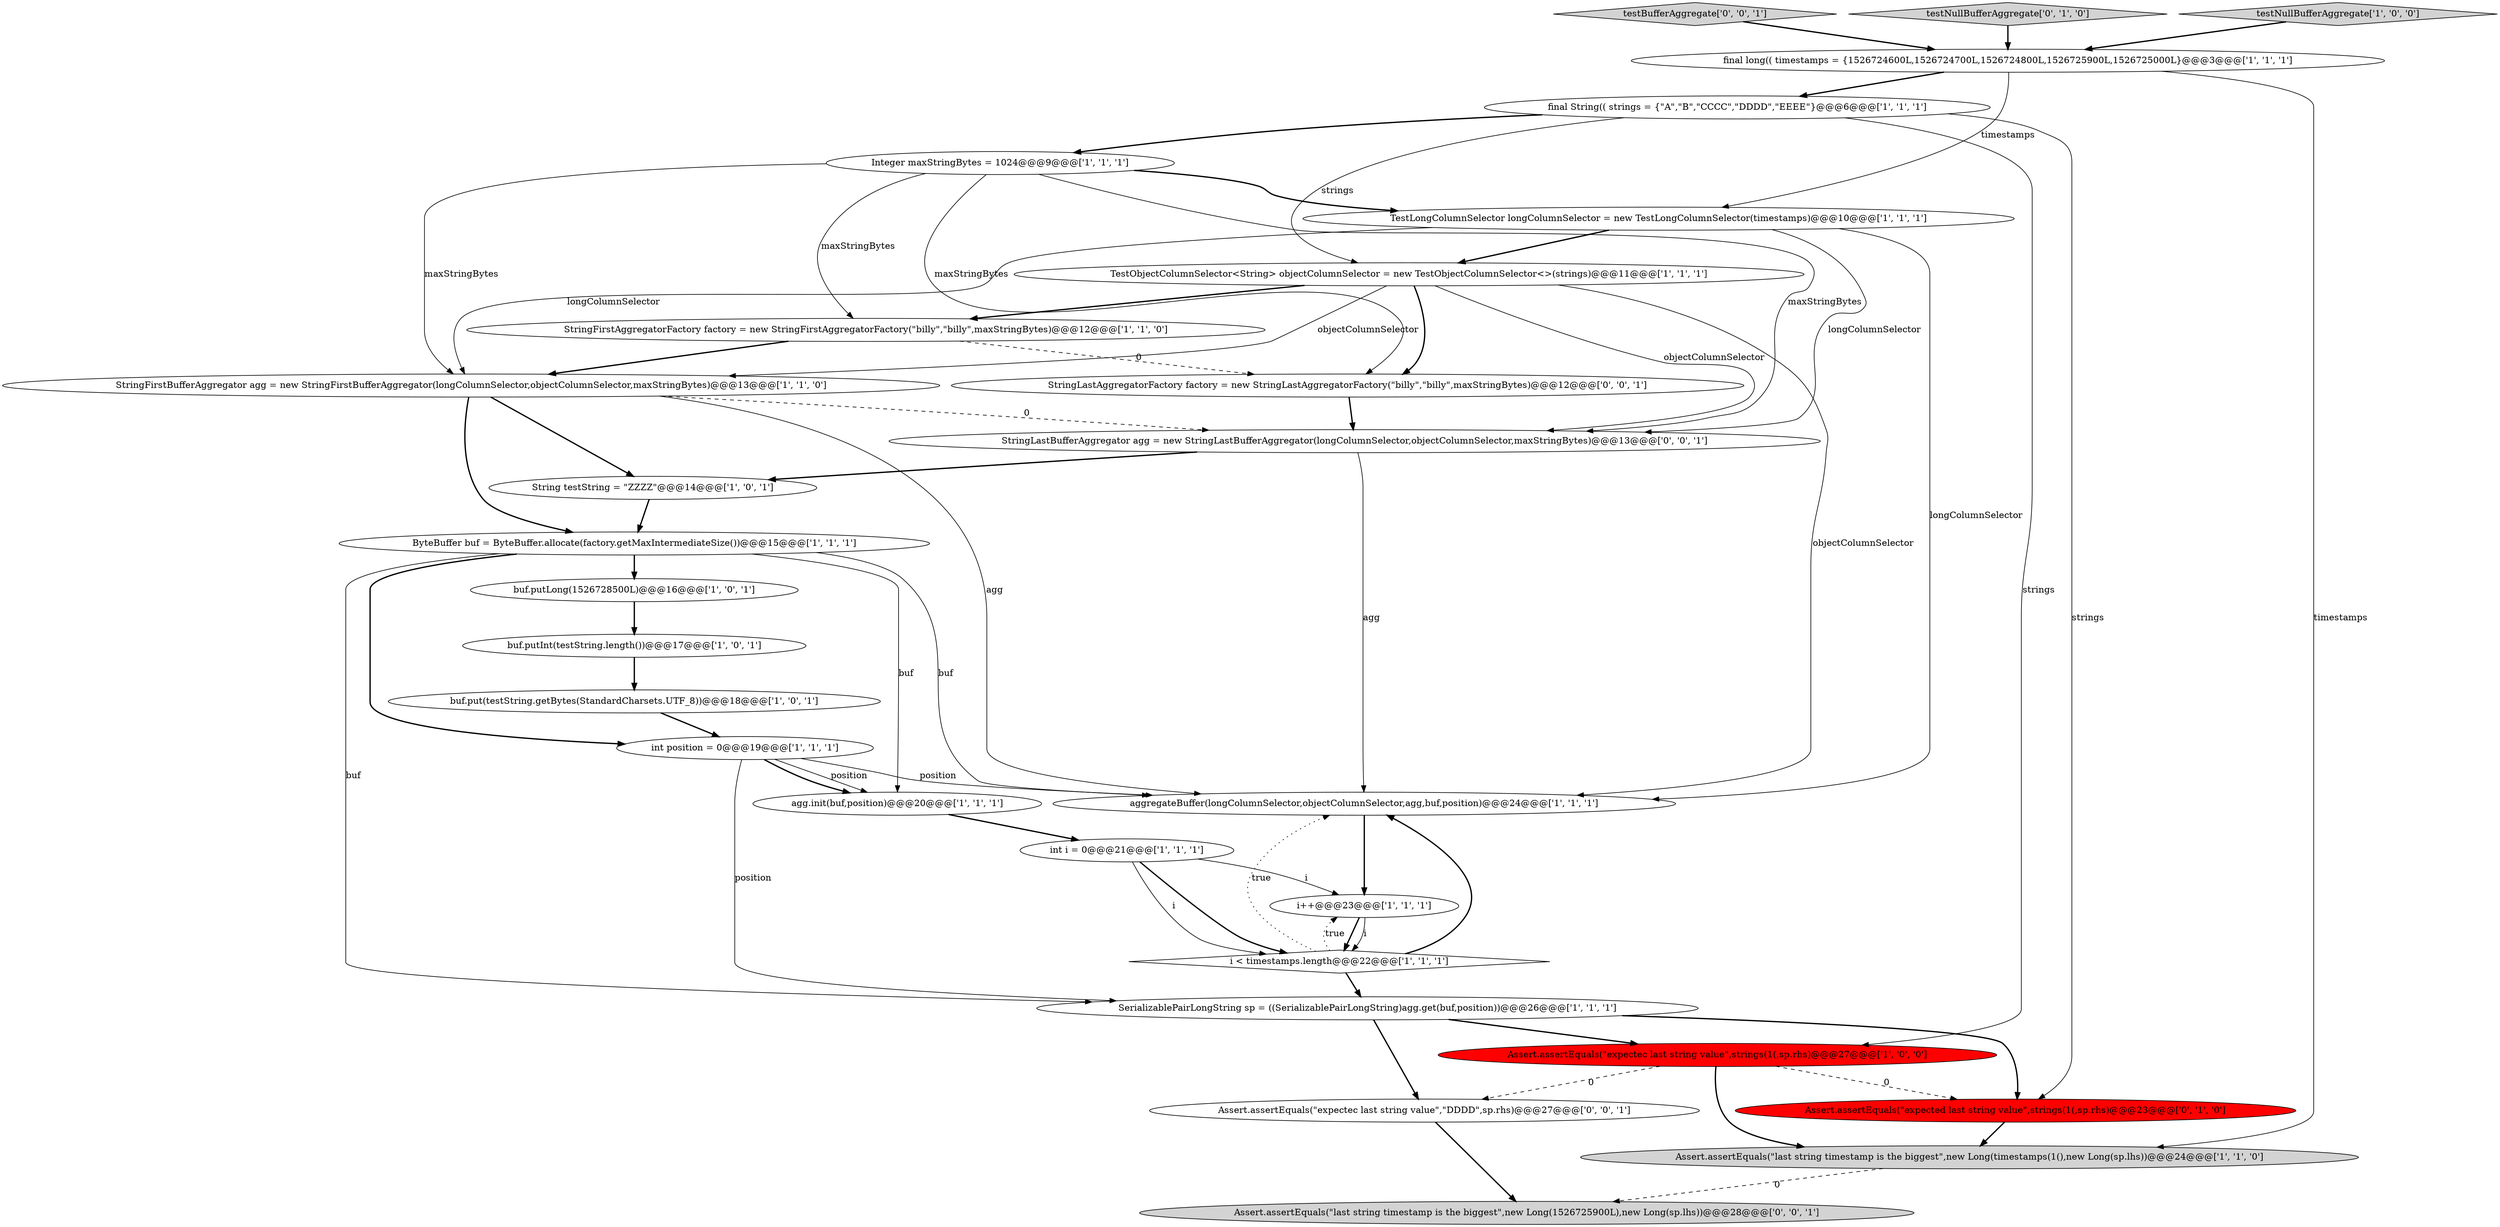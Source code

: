 digraph {
8 [style = filled, label = "ByteBuffer buf = ByteBuffer.allocate(factory.getMaxIntermediateSize())@@@15@@@['1', '1', '1']", fillcolor = white, shape = ellipse image = "AAA0AAABBB1BBB"];
22 [style = filled, label = "Assert.assertEquals(\"expected last string value\",strings(1(,sp.rhs)@@@23@@@['0', '1', '0']", fillcolor = red, shape = ellipse image = "AAA1AAABBB2BBB"];
16 [style = filled, label = "TestObjectColumnSelector<String> objectColumnSelector = new TestObjectColumnSelector<>(strings)@@@11@@@['1', '1', '1']", fillcolor = white, shape = ellipse image = "AAA0AAABBB1BBB"];
18 [style = filled, label = "String testString = \"ZZZZ\"@@@14@@@['1', '0', '1']", fillcolor = white, shape = ellipse image = "AAA0AAABBB1BBB"];
4 [style = filled, label = "aggregateBuffer(longColumnSelector,objectColumnSelector,agg,buf,position)@@@24@@@['1', '1', '1']", fillcolor = white, shape = ellipse image = "AAA0AAABBB1BBB"];
1 [style = filled, label = "SerializablePairLongString sp = ((SerializablePairLongString)agg.get(buf,position))@@@26@@@['1', '1', '1']", fillcolor = white, shape = ellipse image = "AAA0AAABBB1BBB"];
24 [style = filled, label = "StringLastBufferAggregator agg = new StringLastBufferAggregator(longColumnSelector,objectColumnSelector,maxStringBytes)@@@13@@@['0', '0', '1']", fillcolor = white, shape = ellipse image = "AAA0AAABBB3BBB"];
7 [style = filled, label = "final long(( timestamps = {1526724600L,1526724700L,1526724800L,1526725900L,1526725000L}@@@3@@@['1', '1', '1']", fillcolor = white, shape = ellipse image = "AAA0AAABBB1BBB"];
2 [style = filled, label = "final String(( strings = {\"A\",\"B\",\"CCCC\",\"DDDD\",\"EEEE\"}@@@6@@@['1', '1', '1']", fillcolor = white, shape = ellipse image = "AAA0AAABBB1BBB"];
20 [style = filled, label = "agg.init(buf,position)@@@20@@@['1', '1', '1']", fillcolor = white, shape = ellipse image = "AAA0AAABBB1BBB"];
10 [style = filled, label = "TestLongColumnSelector longColumnSelector = new TestLongColumnSelector(timestamps)@@@10@@@['1', '1', '1']", fillcolor = white, shape = ellipse image = "AAA0AAABBB1BBB"];
25 [style = filled, label = "testBufferAggregate['0', '0', '1']", fillcolor = lightgray, shape = diamond image = "AAA0AAABBB3BBB"];
14 [style = filled, label = "buf.put(testString.getBytes(StandardCharsets.UTF_8))@@@18@@@['1', '0', '1']", fillcolor = white, shape = ellipse image = "AAA0AAABBB1BBB"];
19 [style = filled, label = "StringFirstAggregatorFactory factory = new StringFirstAggregatorFactory(\"billy\",\"billy\",maxStringBytes)@@@12@@@['1', '1', '0']", fillcolor = white, shape = ellipse image = "AAA0AAABBB1BBB"];
12 [style = filled, label = "i < timestamps.length@@@22@@@['1', '1', '1']", fillcolor = white, shape = diamond image = "AAA0AAABBB1BBB"];
9 [style = filled, label = "Assert.assertEquals(\"last string timestamp is the biggest\",new Long(timestamps(1(),new Long(sp.lhs))@@@24@@@['1', '1', '0']", fillcolor = lightgray, shape = ellipse image = "AAA0AAABBB1BBB"];
26 [style = filled, label = "Assert.assertEquals(\"expectec last string value\",\"DDDD\",sp.rhs)@@@27@@@['0', '0', '1']", fillcolor = white, shape = ellipse image = "AAA0AAABBB3BBB"];
27 [style = filled, label = "StringLastAggregatorFactory factory = new StringLastAggregatorFactory(\"billy\",\"billy\",maxStringBytes)@@@12@@@['0', '0', '1']", fillcolor = white, shape = ellipse image = "AAA0AAABBB3BBB"];
13 [style = filled, label = "Assert.assertEquals(\"expectec last string value\",strings(1(,sp.rhs)@@@27@@@['1', '0', '0']", fillcolor = red, shape = ellipse image = "AAA1AAABBB1BBB"];
15 [style = filled, label = "buf.putLong(1526728500L)@@@16@@@['1', '0', '1']", fillcolor = white, shape = ellipse image = "AAA0AAABBB1BBB"];
5 [style = filled, label = "Integer maxStringBytes = 1024@@@9@@@['1', '1', '1']", fillcolor = white, shape = ellipse image = "AAA0AAABBB1BBB"];
23 [style = filled, label = "testNullBufferAggregate['0', '1', '0']", fillcolor = lightgray, shape = diamond image = "AAA0AAABBB2BBB"];
0 [style = filled, label = "int position = 0@@@19@@@['1', '1', '1']", fillcolor = white, shape = ellipse image = "AAA0AAABBB1BBB"];
17 [style = filled, label = "int i = 0@@@21@@@['1', '1', '1']", fillcolor = white, shape = ellipse image = "AAA0AAABBB1BBB"];
3 [style = filled, label = "buf.putInt(testString.length())@@@17@@@['1', '0', '1']", fillcolor = white, shape = ellipse image = "AAA0AAABBB1BBB"];
11 [style = filled, label = "StringFirstBufferAggregator agg = new StringFirstBufferAggregator(longColumnSelector,objectColumnSelector,maxStringBytes)@@@13@@@['1', '1', '0']", fillcolor = white, shape = ellipse image = "AAA0AAABBB1BBB"];
6 [style = filled, label = "i++@@@23@@@['1', '1', '1']", fillcolor = white, shape = ellipse image = "AAA0AAABBB1BBB"];
28 [style = filled, label = "Assert.assertEquals(\"last string timestamp is the biggest\",new Long(1526725900L),new Long(sp.lhs))@@@28@@@['0', '0', '1']", fillcolor = lightgray, shape = ellipse image = "AAA0AAABBB3BBB"];
21 [style = filled, label = "testNullBufferAggregate['1', '0', '0']", fillcolor = lightgray, shape = diamond image = "AAA0AAABBB1BBB"];
16->24 [style = solid, label="objectColumnSelector"];
5->10 [style = bold, label=""];
19->27 [style = dashed, label="0"];
20->17 [style = bold, label=""];
10->4 [style = solid, label="longColumnSelector"];
8->20 [style = solid, label="buf"];
8->15 [style = bold, label=""];
11->4 [style = solid, label="agg"];
16->27 [style = bold, label=""];
7->10 [style = solid, label="timestamps"];
2->16 [style = solid, label="strings"];
4->6 [style = bold, label=""];
2->13 [style = solid, label="strings"];
7->9 [style = solid, label="timestamps"];
17->6 [style = solid, label="i"];
3->14 [style = bold, label=""];
22->9 [style = bold, label=""];
9->28 [style = dashed, label="0"];
5->27 [style = solid, label="maxStringBytes"];
19->11 [style = bold, label=""];
16->11 [style = solid, label="objectColumnSelector"];
16->19 [style = bold, label=""];
15->3 [style = bold, label=""];
12->1 [style = bold, label=""];
24->18 [style = bold, label=""];
1->26 [style = bold, label=""];
1->13 [style = bold, label=""];
25->7 [style = bold, label=""];
0->20 [style = solid, label="position"];
11->18 [style = bold, label=""];
13->26 [style = dashed, label="0"];
0->1 [style = solid, label="position"];
1->22 [style = bold, label=""];
8->4 [style = solid, label="buf"];
8->0 [style = bold, label=""];
17->12 [style = solid, label="i"];
0->4 [style = solid, label="position"];
17->12 [style = bold, label=""];
5->24 [style = solid, label="maxStringBytes"];
10->16 [style = bold, label=""];
14->0 [style = bold, label=""];
12->4 [style = bold, label=""];
12->6 [style = dotted, label="true"];
7->2 [style = bold, label=""];
10->24 [style = solid, label="longColumnSelector"];
11->24 [style = dashed, label="0"];
8->1 [style = solid, label="buf"];
16->4 [style = solid, label="objectColumnSelector"];
21->7 [style = bold, label=""];
11->8 [style = bold, label=""];
0->20 [style = bold, label=""];
27->24 [style = bold, label=""];
12->4 [style = dotted, label="true"];
18->8 [style = bold, label=""];
13->9 [style = bold, label=""];
23->7 [style = bold, label=""];
26->28 [style = bold, label=""];
5->19 [style = solid, label="maxStringBytes"];
6->12 [style = solid, label="i"];
2->22 [style = solid, label="strings"];
13->22 [style = dashed, label="0"];
24->4 [style = solid, label="agg"];
10->11 [style = solid, label="longColumnSelector"];
5->11 [style = solid, label="maxStringBytes"];
2->5 [style = bold, label=""];
6->12 [style = bold, label=""];
}

